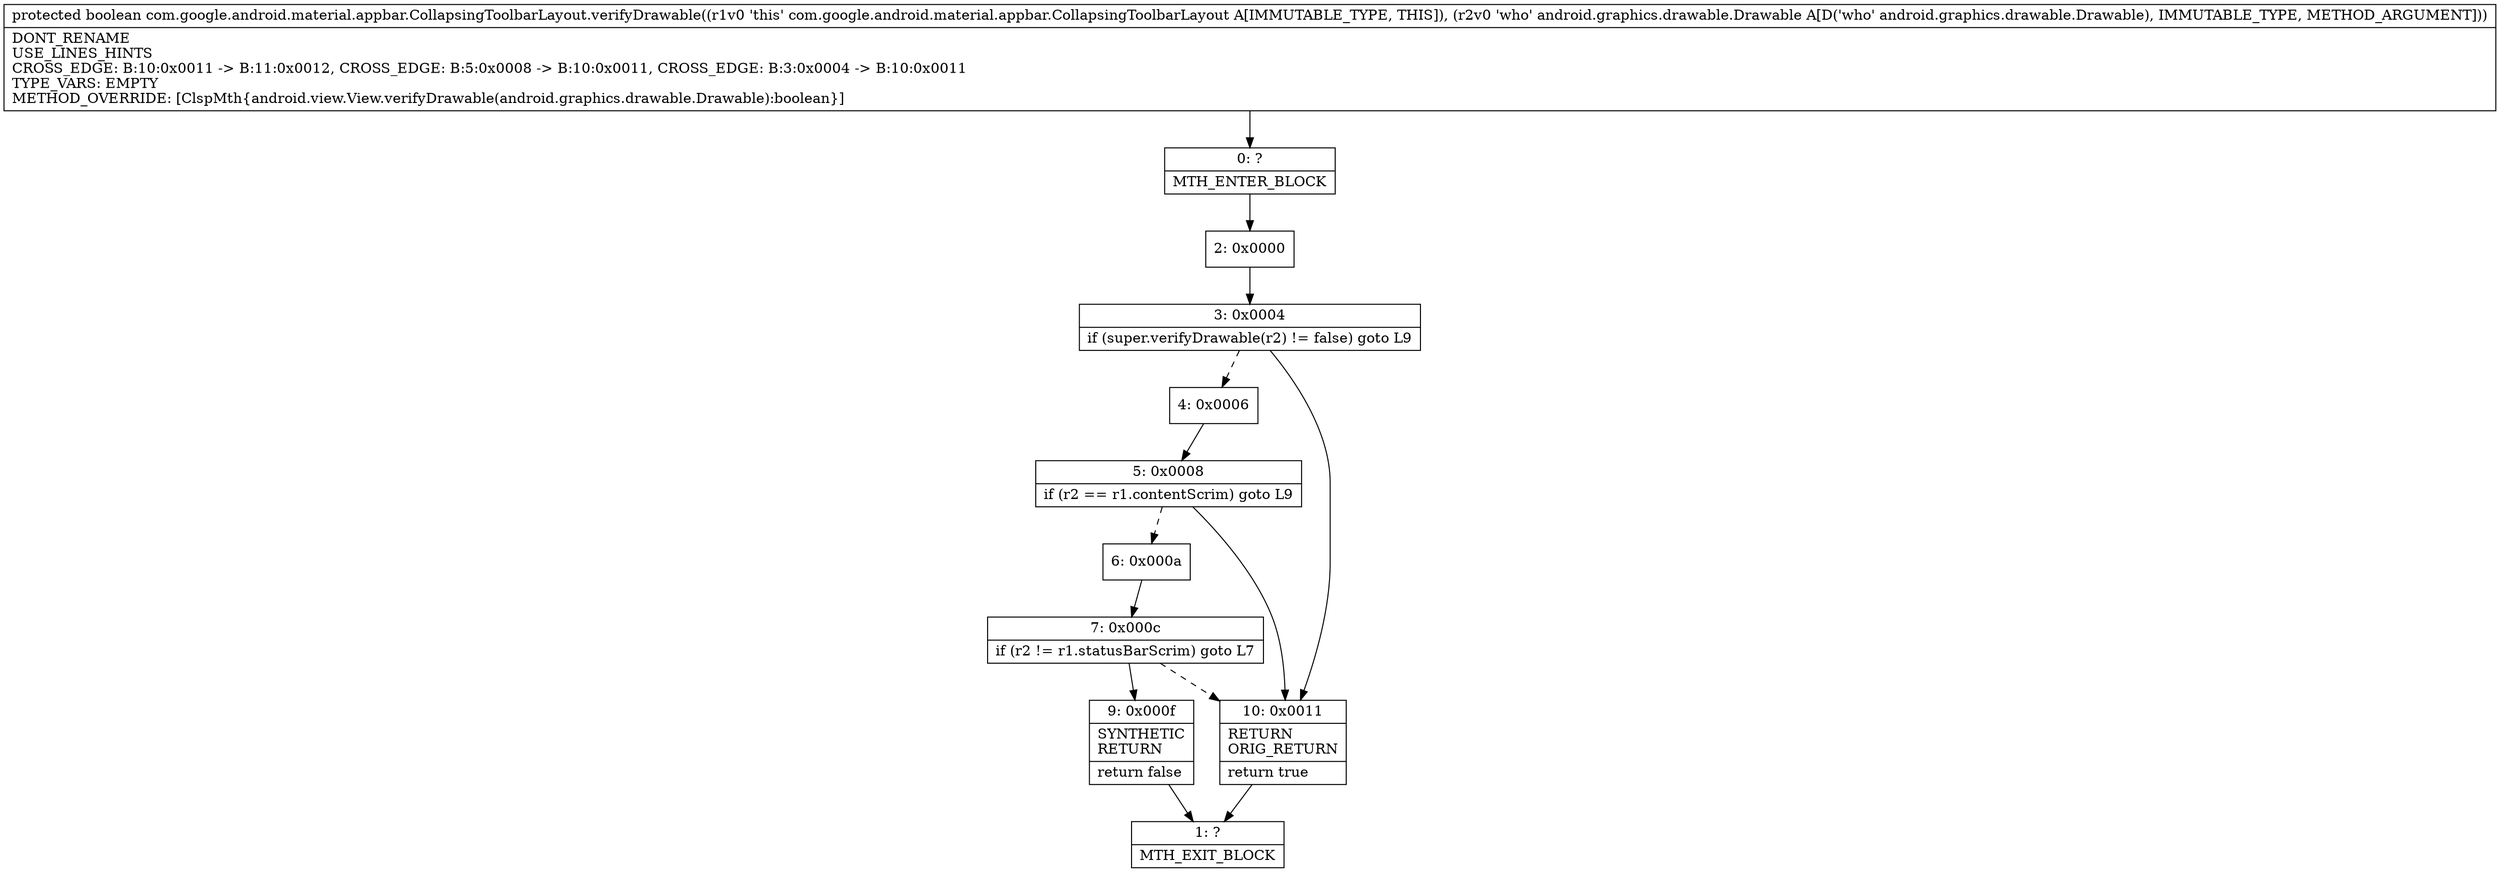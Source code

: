 digraph "CFG forcom.google.android.material.appbar.CollapsingToolbarLayout.verifyDrawable(Landroid\/graphics\/drawable\/Drawable;)Z" {
Node_0 [shape=record,label="{0\:\ ?|MTH_ENTER_BLOCK\l}"];
Node_2 [shape=record,label="{2\:\ 0x0000}"];
Node_3 [shape=record,label="{3\:\ 0x0004|if (super.verifyDrawable(r2) != false) goto L9\l}"];
Node_4 [shape=record,label="{4\:\ 0x0006}"];
Node_5 [shape=record,label="{5\:\ 0x0008|if (r2 == r1.contentScrim) goto L9\l}"];
Node_6 [shape=record,label="{6\:\ 0x000a}"];
Node_7 [shape=record,label="{7\:\ 0x000c|if (r2 != r1.statusBarScrim) goto L7\l}"];
Node_9 [shape=record,label="{9\:\ 0x000f|SYNTHETIC\lRETURN\l|return false\l}"];
Node_1 [shape=record,label="{1\:\ ?|MTH_EXIT_BLOCK\l}"];
Node_10 [shape=record,label="{10\:\ 0x0011|RETURN\lORIG_RETURN\l|return true\l}"];
MethodNode[shape=record,label="{protected boolean com.google.android.material.appbar.CollapsingToolbarLayout.verifyDrawable((r1v0 'this' com.google.android.material.appbar.CollapsingToolbarLayout A[IMMUTABLE_TYPE, THIS]), (r2v0 'who' android.graphics.drawable.Drawable A[D('who' android.graphics.drawable.Drawable), IMMUTABLE_TYPE, METHOD_ARGUMENT]))  | DONT_RENAME\lUSE_LINES_HINTS\lCROSS_EDGE: B:10:0x0011 \-\> B:11:0x0012, CROSS_EDGE: B:5:0x0008 \-\> B:10:0x0011, CROSS_EDGE: B:3:0x0004 \-\> B:10:0x0011\lTYPE_VARS: EMPTY\lMETHOD_OVERRIDE: [ClspMth\{android.view.View.verifyDrawable(android.graphics.drawable.Drawable):boolean\}]\l}"];
MethodNode -> Node_0;Node_0 -> Node_2;
Node_2 -> Node_3;
Node_3 -> Node_4[style=dashed];
Node_3 -> Node_10;
Node_4 -> Node_5;
Node_5 -> Node_6[style=dashed];
Node_5 -> Node_10;
Node_6 -> Node_7;
Node_7 -> Node_9;
Node_7 -> Node_10[style=dashed];
Node_9 -> Node_1;
Node_10 -> Node_1;
}

